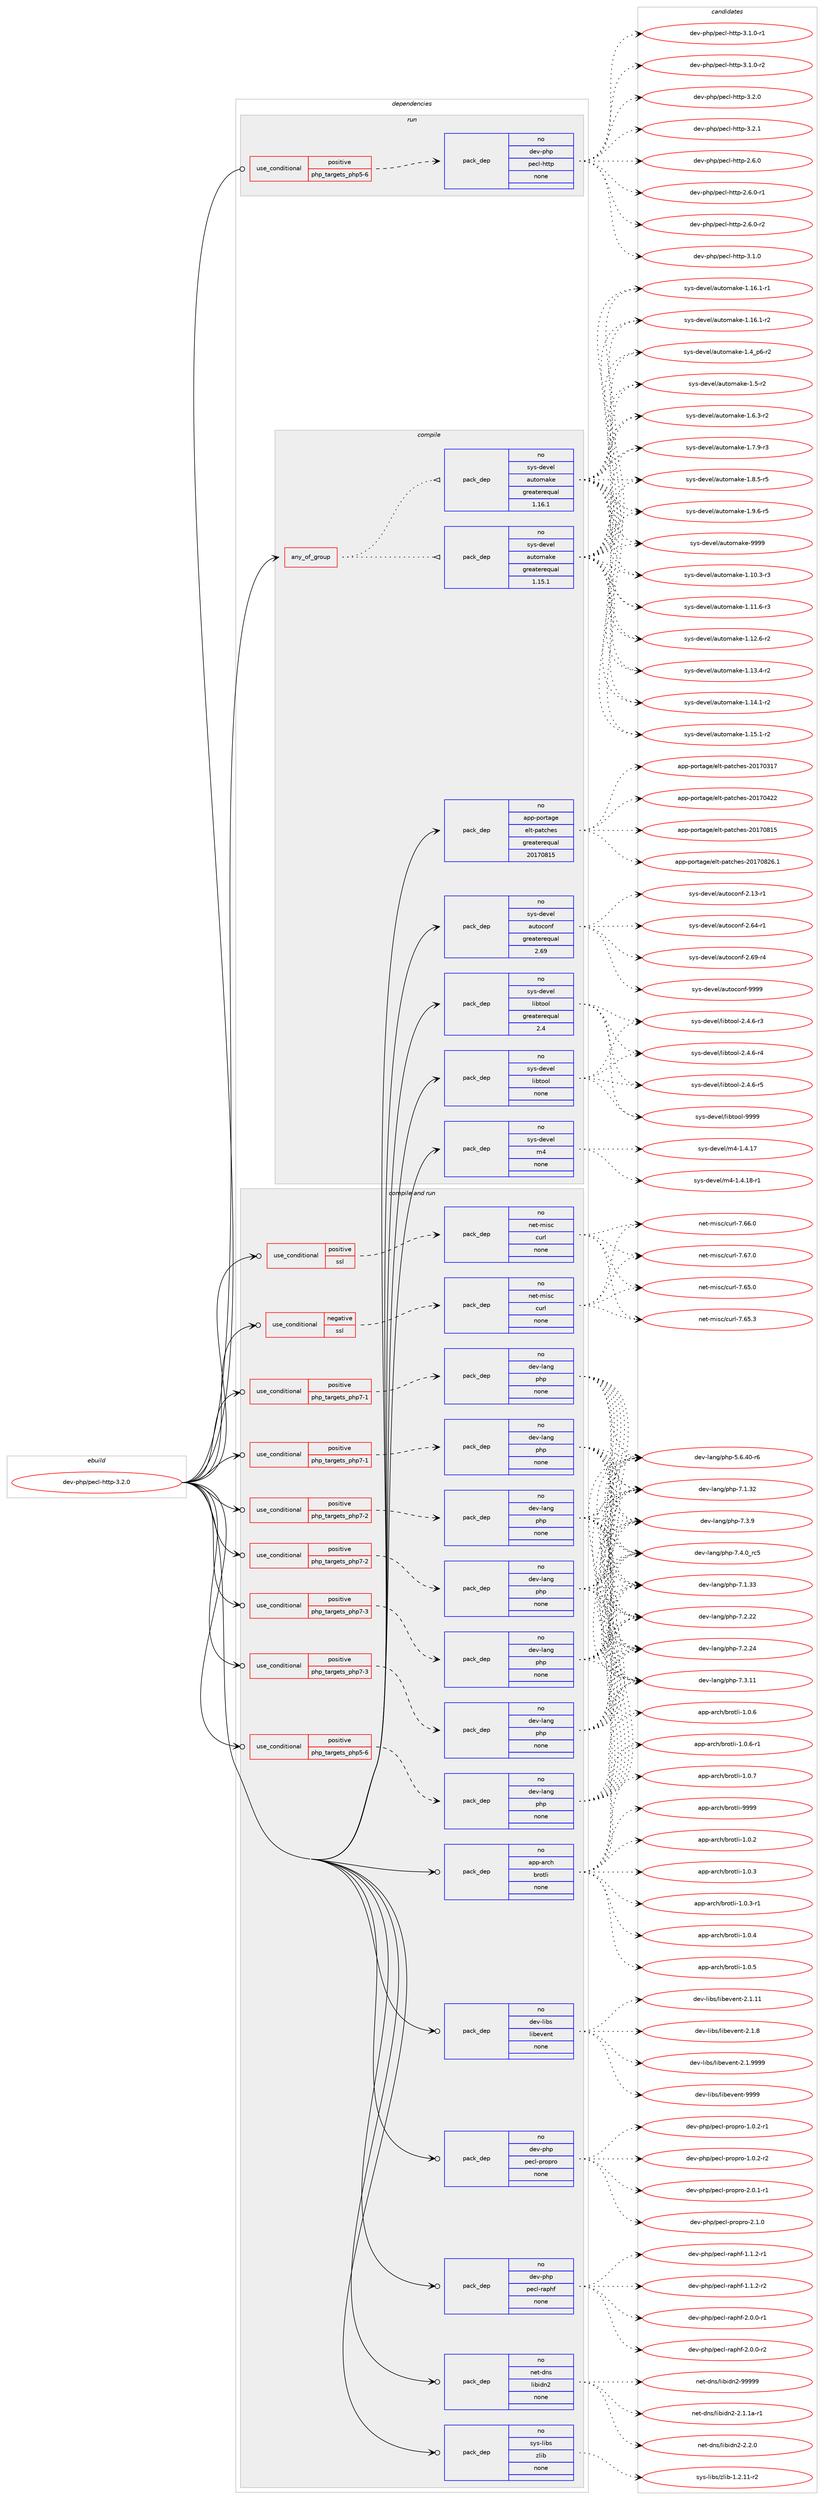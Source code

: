 digraph prolog {

# *************
# Graph options
# *************

newrank=true;
concentrate=true;
compound=true;
graph [rankdir=LR,fontname=Helvetica,fontsize=10,ranksep=1.5];#, ranksep=2.5, nodesep=0.2];
edge  [arrowhead=vee];
node  [fontname=Helvetica,fontsize=10];

# **********
# The ebuild
# **********

subgraph cluster_leftcol {
color=gray;
rank=same;
label=<<i>ebuild</i>>;
id [label="dev-php/pecl-http-3.2.0", color=red, width=4, href="../dev-php/pecl-http-3.2.0.svg"];
}

# ****************
# The dependencies
# ****************

subgraph cluster_midcol {
color=gray;
label=<<i>dependencies</i>>;
subgraph cluster_compile {
fillcolor="#eeeeee";
style=filled;
label=<<i>compile</i>>;
subgraph any11334 {
dependency590124 [label=<<TABLE BORDER="0" CELLBORDER="1" CELLSPACING="0" CELLPADDING="4"><TR><TD CELLPADDING="10">any_of_group</TD></TR></TABLE>>, shape=none, color=red];subgraph pack443506 {
dependency590125 [label=<<TABLE BORDER="0" CELLBORDER="1" CELLSPACING="0" CELLPADDING="4" WIDTH="220"><TR><TD ROWSPAN="6" CELLPADDING="30">pack_dep</TD></TR><TR><TD WIDTH="110">no</TD></TR><TR><TD>sys-devel</TD></TR><TR><TD>automake</TD></TR><TR><TD>greaterequal</TD></TR><TR><TD>1.16.1</TD></TR></TABLE>>, shape=none, color=blue];
}
dependency590124:e -> dependency590125:w [weight=20,style="dotted",arrowhead="oinv"];
subgraph pack443507 {
dependency590126 [label=<<TABLE BORDER="0" CELLBORDER="1" CELLSPACING="0" CELLPADDING="4" WIDTH="220"><TR><TD ROWSPAN="6" CELLPADDING="30">pack_dep</TD></TR><TR><TD WIDTH="110">no</TD></TR><TR><TD>sys-devel</TD></TR><TR><TD>automake</TD></TR><TR><TD>greaterequal</TD></TR><TR><TD>1.15.1</TD></TR></TABLE>>, shape=none, color=blue];
}
dependency590124:e -> dependency590126:w [weight=20,style="dotted",arrowhead="oinv"];
}
id:e -> dependency590124:w [weight=20,style="solid",arrowhead="vee"];
subgraph pack443508 {
dependency590127 [label=<<TABLE BORDER="0" CELLBORDER="1" CELLSPACING="0" CELLPADDING="4" WIDTH="220"><TR><TD ROWSPAN="6" CELLPADDING="30">pack_dep</TD></TR><TR><TD WIDTH="110">no</TD></TR><TR><TD>app-portage</TD></TR><TR><TD>elt-patches</TD></TR><TR><TD>greaterequal</TD></TR><TR><TD>20170815</TD></TR></TABLE>>, shape=none, color=blue];
}
id:e -> dependency590127:w [weight=20,style="solid",arrowhead="vee"];
subgraph pack443509 {
dependency590128 [label=<<TABLE BORDER="0" CELLBORDER="1" CELLSPACING="0" CELLPADDING="4" WIDTH="220"><TR><TD ROWSPAN="6" CELLPADDING="30">pack_dep</TD></TR><TR><TD WIDTH="110">no</TD></TR><TR><TD>sys-devel</TD></TR><TR><TD>autoconf</TD></TR><TR><TD>greaterequal</TD></TR><TR><TD>2.69</TD></TR></TABLE>>, shape=none, color=blue];
}
id:e -> dependency590128:w [weight=20,style="solid",arrowhead="vee"];
subgraph pack443510 {
dependency590129 [label=<<TABLE BORDER="0" CELLBORDER="1" CELLSPACING="0" CELLPADDING="4" WIDTH="220"><TR><TD ROWSPAN="6" CELLPADDING="30">pack_dep</TD></TR><TR><TD WIDTH="110">no</TD></TR><TR><TD>sys-devel</TD></TR><TR><TD>libtool</TD></TR><TR><TD>greaterequal</TD></TR><TR><TD>2.4</TD></TR></TABLE>>, shape=none, color=blue];
}
id:e -> dependency590129:w [weight=20,style="solid",arrowhead="vee"];
subgraph pack443511 {
dependency590130 [label=<<TABLE BORDER="0" CELLBORDER="1" CELLSPACING="0" CELLPADDING="4" WIDTH="220"><TR><TD ROWSPAN="6" CELLPADDING="30">pack_dep</TD></TR><TR><TD WIDTH="110">no</TD></TR><TR><TD>sys-devel</TD></TR><TR><TD>libtool</TD></TR><TR><TD>none</TD></TR><TR><TD></TD></TR></TABLE>>, shape=none, color=blue];
}
id:e -> dependency590130:w [weight=20,style="solid",arrowhead="vee"];
subgraph pack443512 {
dependency590131 [label=<<TABLE BORDER="0" CELLBORDER="1" CELLSPACING="0" CELLPADDING="4" WIDTH="220"><TR><TD ROWSPAN="6" CELLPADDING="30">pack_dep</TD></TR><TR><TD WIDTH="110">no</TD></TR><TR><TD>sys-devel</TD></TR><TR><TD>m4</TD></TR><TR><TD>none</TD></TR><TR><TD></TD></TR></TABLE>>, shape=none, color=blue];
}
id:e -> dependency590131:w [weight=20,style="solid",arrowhead="vee"];
}
subgraph cluster_compileandrun {
fillcolor="#eeeeee";
style=filled;
label=<<i>compile and run</i>>;
subgraph cond134919 {
dependency590132 [label=<<TABLE BORDER="0" CELLBORDER="1" CELLSPACING="0" CELLPADDING="4"><TR><TD ROWSPAN="3" CELLPADDING="10">use_conditional</TD></TR><TR><TD>negative</TD></TR><TR><TD>ssl</TD></TR></TABLE>>, shape=none, color=red];
subgraph pack443513 {
dependency590133 [label=<<TABLE BORDER="0" CELLBORDER="1" CELLSPACING="0" CELLPADDING="4" WIDTH="220"><TR><TD ROWSPAN="6" CELLPADDING="30">pack_dep</TD></TR><TR><TD WIDTH="110">no</TD></TR><TR><TD>net-misc</TD></TR><TR><TD>curl</TD></TR><TR><TD>none</TD></TR><TR><TD></TD></TR></TABLE>>, shape=none, color=blue];
}
dependency590132:e -> dependency590133:w [weight=20,style="dashed",arrowhead="vee"];
}
id:e -> dependency590132:w [weight=20,style="solid",arrowhead="odotvee"];
subgraph cond134920 {
dependency590134 [label=<<TABLE BORDER="0" CELLBORDER="1" CELLSPACING="0" CELLPADDING="4"><TR><TD ROWSPAN="3" CELLPADDING="10">use_conditional</TD></TR><TR><TD>positive</TD></TR><TR><TD>php_targets_php5-6</TD></TR></TABLE>>, shape=none, color=red];
subgraph pack443514 {
dependency590135 [label=<<TABLE BORDER="0" CELLBORDER="1" CELLSPACING="0" CELLPADDING="4" WIDTH="220"><TR><TD ROWSPAN="6" CELLPADDING="30">pack_dep</TD></TR><TR><TD WIDTH="110">no</TD></TR><TR><TD>dev-lang</TD></TR><TR><TD>php</TD></TR><TR><TD>none</TD></TR><TR><TD></TD></TR></TABLE>>, shape=none, color=blue];
}
dependency590134:e -> dependency590135:w [weight=20,style="dashed",arrowhead="vee"];
}
id:e -> dependency590134:w [weight=20,style="solid",arrowhead="odotvee"];
subgraph cond134921 {
dependency590136 [label=<<TABLE BORDER="0" CELLBORDER="1" CELLSPACING="0" CELLPADDING="4"><TR><TD ROWSPAN="3" CELLPADDING="10">use_conditional</TD></TR><TR><TD>positive</TD></TR><TR><TD>php_targets_php7-1</TD></TR></TABLE>>, shape=none, color=red];
subgraph pack443515 {
dependency590137 [label=<<TABLE BORDER="0" CELLBORDER="1" CELLSPACING="0" CELLPADDING="4" WIDTH="220"><TR><TD ROWSPAN="6" CELLPADDING="30">pack_dep</TD></TR><TR><TD WIDTH="110">no</TD></TR><TR><TD>dev-lang</TD></TR><TR><TD>php</TD></TR><TR><TD>none</TD></TR><TR><TD></TD></TR></TABLE>>, shape=none, color=blue];
}
dependency590136:e -> dependency590137:w [weight=20,style="dashed",arrowhead="vee"];
}
id:e -> dependency590136:w [weight=20,style="solid",arrowhead="odotvee"];
subgraph cond134922 {
dependency590138 [label=<<TABLE BORDER="0" CELLBORDER="1" CELLSPACING="0" CELLPADDING="4"><TR><TD ROWSPAN="3" CELLPADDING="10">use_conditional</TD></TR><TR><TD>positive</TD></TR><TR><TD>php_targets_php7-1</TD></TR></TABLE>>, shape=none, color=red];
subgraph pack443516 {
dependency590139 [label=<<TABLE BORDER="0" CELLBORDER="1" CELLSPACING="0" CELLPADDING="4" WIDTH="220"><TR><TD ROWSPAN="6" CELLPADDING="30">pack_dep</TD></TR><TR><TD WIDTH="110">no</TD></TR><TR><TD>dev-lang</TD></TR><TR><TD>php</TD></TR><TR><TD>none</TD></TR><TR><TD></TD></TR></TABLE>>, shape=none, color=blue];
}
dependency590138:e -> dependency590139:w [weight=20,style="dashed",arrowhead="vee"];
}
id:e -> dependency590138:w [weight=20,style="solid",arrowhead="odotvee"];
subgraph cond134923 {
dependency590140 [label=<<TABLE BORDER="0" CELLBORDER="1" CELLSPACING="0" CELLPADDING="4"><TR><TD ROWSPAN="3" CELLPADDING="10">use_conditional</TD></TR><TR><TD>positive</TD></TR><TR><TD>php_targets_php7-2</TD></TR></TABLE>>, shape=none, color=red];
subgraph pack443517 {
dependency590141 [label=<<TABLE BORDER="0" CELLBORDER="1" CELLSPACING="0" CELLPADDING="4" WIDTH="220"><TR><TD ROWSPAN="6" CELLPADDING="30">pack_dep</TD></TR><TR><TD WIDTH="110">no</TD></TR><TR><TD>dev-lang</TD></TR><TR><TD>php</TD></TR><TR><TD>none</TD></TR><TR><TD></TD></TR></TABLE>>, shape=none, color=blue];
}
dependency590140:e -> dependency590141:w [weight=20,style="dashed",arrowhead="vee"];
}
id:e -> dependency590140:w [weight=20,style="solid",arrowhead="odotvee"];
subgraph cond134924 {
dependency590142 [label=<<TABLE BORDER="0" CELLBORDER="1" CELLSPACING="0" CELLPADDING="4"><TR><TD ROWSPAN="3" CELLPADDING="10">use_conditional</TD></TR><TR><TD>positive</TD></TR><TR><TD>php_targets_php7-2</TD></TR></TABLE>>, shape=none, color=red];
subgraph pack443518 {
dependency590143 [label=<<TABLE BORDER="0" CELLBORDER="1" CELLSPACING="0" CELLPADDING="4" WIDTH="220"><TR><TD ROWSPAN="6" CELLPADDING="30">pack_dep</TD></TR><TR><TD WIDTH="110">no</TD></TR><TR><TD>dev-lang</TD></TR><TR><TD>php</TD></TR><TR><TD>none</TD></TR><TR><TD></TD></TR></TABLE>>, shape=none, color=blue];
}
dependency590142:e -> dependency590143:w [weight=20,style="dashed",arrowhead="vee"];
}
id:e -> dependency590142:w [weight=20,style="solid",arrowhead="odotvee"];
subgraph cond134925 {
dependency590144 [label=<<TABLE BORDER="0" CELLBORDER="1" CELLSPACING="0" CELLPADDING="4"><TR><TD ROWSPAN="3" CELLPADDING="10">use_conditional</TD></TR><TR><TD>positive</TD></TR><TR><TD>php_targets_php7-3</TD></TR></TABLE>>, shape=none, color=red];
subgraph pack443519 {
dependency590145 [label=<<TABLE BORDER="0" CELLBORDER="1" CELLSPACING="0" CELLPADDING="4" WIDTH="220"><TR><TD ROWSPAN="6" CELLPADDING="30">pack_dep</TD></TR><TR><TD WIDTH="110">no</TD></TR><TR><TD>dev-lang</TD></TR><TR><TD>php</TD></TR><TR><TD>none</TD></TR><TR><TD></TD></TR></TABLE>>, shape=none, color=blue];
}
dependency590144:e -> dependency590145:w [weight=20,style="dashed",arrowhead="vee"];
}
id:e -> dependency590144:w [weight=20,style="solid",arrowhead="odotvee"];
subgraph cond134926 {
dependency590146 [label=<<TABLE BORDER="0" CELLBORDER="1" CELLSPACING="0" CELLPADDING="4"><TR><TD ROWSPAN="3" CELLPADDING="10">use_conditional</TD></TR><TR><TD>positive</TD></TR><TR><TD>php_targets_php7-3</TD></TR></TABLE>>, shape=none, color=red];
subgraph pack443520 {
dependency590147 [label=<<TABLE BORDER="0" CELLBORDER="1" CELLSPACING="0" CELLPADDING="4" WIDTH="220"><TR><TD ROWSPAN="6" CELLPADDING="30">pack_dep</TD></TR><TR><TD WIDTH="110">no</TD></TR><TR><TD>dev-lang</TD></TR><TR><TD>php</TD></TR><TR><TD>none</TD></TR><TR><TD></TD></TR></TABLE>>, shape=none, color=blue];
}
dependency590146:e -> dependency590147:w [weight=20,style="dashed",arrowhead="vee"];
}
id:e -> dependency590146:w [weight=20,style="solid",arrowhead="odotvee"];
subgraph cond134927 {
dependency590148 [label=<<TABLE BORDER="0" CELLBORDER="1" CELLSPACING="0" CELLPADDING="4"><TR><TD ROWSPAN="3" CELLPADDING="10">use_conditional</TD></TR><TR><TD>positive</TD></TR><TR><TD>ssl</TD></TR></TABLE>>, shape=none, color=red];
subgraph pack443521 {
dependency590149 [label=<<TABLE BORDER="0" CELLBORDER="1" CELLSPACING="0" CELLPADDING="4" WIDTH="220"><TR><TD ROWSPAN="6" CELLPADDING="30">pack_dep</TD></TR><TR><TD WIDTH="110">no</TD></TR><TR><TD>net-misc</TD></TR><TR><TD>curl</TD></TR><TR><TD>none</TD></TR><TR><TD></TD></TR></TABLE>>, shape=none, color=blue];
}
dependency590148:e -> dependency590149:w [weight=20,style="dashed",arrowhead="vee"];
}
id:e -> dependency590148:w [weight=20,style="solid",arrowhead="odotvee"];
subgraph pack443522 {
dependency590150 [label=<<TABLE BORDER="0" CELLBORDER="1" CELLSPACING="0" CELLPADDING="4" WIDTH="220"><TR><TD ROWSPAN="6" CELLPADDING="30">pack_dep</TD></TR><TR><TD WIDTH="110">no</TD></TR><TR><TD>app-arch</TD></TR><TR><TD>brotli</TD></TR><TR><TD>none</TD></TR><TR><TD></TD></TR></TABLE>>, shape=none, color=blue];
}
id:e -> dependency590150:w [weight=20,style="solid",arrowhead="odotvee"];
subgraph pack443523 {
dependency590151 [label=<<TABLE BORDER="0" CELLBORDER="1" CELLSPACING="0" CELLPADDING="4" WIDTH="220"><TR><TD ROWSPAN="6" CELLPADDING="30">pack_dep</TD></TR><TR><TD WIDTH="110">no</TD></TR><TR><TD>dev-libs</TD></TR><TR><TD>libevent</TD></TR><TR><TD>none</TD></TR><TR><TD></TD></TR></TABLE>>, shape=none, color=blue];
}
id:e -> dependency590151:w [weight=20,style="solid",arrowhead="odotvee"];
subgraph pack443524 {
dependency590152 [label=<<TABLE BORDER="0" CELLBORDER="1" CELLSPACING="0" CELLPADDING="4" WIDTH="220"><TR><TD ROWSPAN="6" CELLPADDING="30">pack_dep</TD></TR><TR><TD WIDTH="110">no</TD></TR><TR><TD>dev-php</TD></TR><TR><TD>pecl-propro</TD></TR><TR><TD>none</TD></TR><TR><TD></TD></TR></TABLE>>, shape=none, color=blue];
}
id:e -> dependency590152:w [weight=20,style="solid",arrowhead="odotvee"];
subgraph pack443525 {
dependency590153 [label=<<TABLE BORDER="0" CELLBORDER="1" CELLSPACING="0" CELLPADDING="4" WIDTH="220"><TR><TD ROWSPAN="6" CELLPADDING="30">pack_dep</TD></TR><TR><TD WIDTH="110">no</TD></TR><TR><TD>dev-php</TD></TR><TR><TD>pecl-raphf</TD></TR><TR><TD>none</TD></TR><TR><TD></TD></TR></TABLE>>, shape=none, color=blue];
}
id:e -> dependency590153:w [weight=20,style="solid",arrowhead="odotvee"];
subgraph pack443526 {
dependency590154 [label=<<TABLE BORDER="0" CELLBORDER="1" CELLSPACING="0" CELLPADDING="4" WIDTH="220"><TR><TD ROWSPAN="6" CELLPADDING="30">pack_dep</TD></TR><TR><TD WIDTH="110">no</TD></TR><TR><TD>net-dns</TD></TR><TR><TD>libidn2</TD></TR><TR><TD>none</TD></TR><TR><TD></TD></TR></TABLE>>, shape=none, color=blue];
}
id:e -> dependency590154:w [weight=20,style="solid",arrowhead="odotvee"];
subgraph pack443527 {
dependency590155 [label=<<TABLE BORDER="0" CELLBORDER="1" CELLSPACING="0" CELLPADDING="4" WIDTH="220"><TR><TD ROWSPAN="6" CELLPADDING="30">pack_dep</TD></TR><TR><TD WIDTH="110">no</TD></TR><TR><TD>sys-libs</TD></TR><TR><TD>zlib</TD></TR><TR><TD>none</TD></TR><TR><TD></TD></TR></TABLE>>, shape=none, color=blue];
}
id:e -> dependency590155:w [weight=20,style="solid",arrowhead="odotvee"];
}
subgraph cluster_run {
fillcolor="#eeeeee";
style=filled;
label=<<i>run</i>>;
subgraph cond134928 {
dependency590156 [label=<<TABLE BORDER="0" CELLBORDER="1" CELLSPACING="0" CELLPADDING="4"><TR><TD ROWSPAN="3" CELLPADDING="10">use_conditional</TD></TR><TR><TD>positive</TD></TR><TR><TD>php_targets_php5-6</TD></TR></TABLE>>, shape=none, color=red];
subgraph pack443528 {
dependency590157 [label=<<TABLE BORDER="0" CELLBORDER="1" CELLSPACING="0" CELLPADDING="4" WIDTH="220"><TR><TD ROWSPAN="6" CELLPADDING="30">pack_dep</TD></TR><TR><TD WIDTH="110">no</TD></TR><TR><TD>dev-php</TD></TR><TR><TD>pecl-http</TD></TR><TR><TD>none</TD></TR><TR><TD></TD></TR></TABLE>>, shape=none, color=blue];
}
dependency590156:e -> dependency590157:w [weight=20,style="dashed",arrowhead="vee"];
}
id:e -> dependency590156:w [weight=20,style="solid",arrowhead="odot"];
}
}

# **************
# The candidates
# **************

subgraph cluster_choices {
rank=same;
color=gray;
label=<<i>candidates</i>>;

subgraph choice443506 {
color=black;
nodesep=1;
choice11512111545100101118101108479711711611110997107101454946494846514511451 [label="sys-devel/automake-1.10.3-r3", color=red, width=4,href="../sys-devel/automake-1.10.3-r3.svg"];
choice11512111545100101118101108479711711611110997107101454946494946544511451 [label="sys-devel/automake-1.11.6-r3", color=red, width=4,href="../sys-devel/automake-1.11.6-r3.svg"];
choice11512111545100101118101108479711711611110997107101454946495046544511450 [label="sys-devel/automake-1.12.6-r2", color=red, width=4,href="../sys-devel/automake-1.12.6-r2.svg"];
choice11512111545100101118101108479711711611110997107101454946495146524511450 [label="sys-devel/automake-1.13.4-r2", color=red, width=4,href="../sys-devel/automake-1.13.4-r2.svg"];
choice11512111545100101118101108479711711611110997107101454946495246494511450 [label="sys-devel/automake-1.14.1-r2", color=red, width=4,href="../sys-devel/automake-1.14.1-r2.svg"];
choice11512111545100101118101108479711711611110997107101454946495346494511450 [label="sys-devel/automake-1.15.1-r2", color=red, width=4,href="../sys-devel/automake-1.15.1-r2.svg"];
choice11512111545100101118101108479711711611110997107101454946495446494511449 [label="sys-devel/automake-1.16.1-r1", color=red, width=4,href="../sys-devel/automake-1.16.1-r1.svg"];
choice11512111545100101118101108479711711611110997107101454946495446494511450 [label="sys-devel/automake-1.16.1-r2", color=red, width=4,href="../sys-devel/automake-1.16.1-r2.svg"];
choice115121115451001011181011084797117116111109971071014549465295112544511450 [label="sys-devel/automake-1.4_p6-r2", color=red, width=4,href="../sys-devel/automake-1.4_p6-r2.svg"];
choice11512111545100101118101108479711711611110997107101454946534511450 [label="sys-devel/automake-1.5-r2", color=red, width=4,href="../sys-devel/automake-1.5-r2.svg"];
choice115121115451001011181011084797117116111109971071014549465446514511450 [label="sys-devel/automake-1.6.3-r2", color=red, width=4,href="../sys-devel/automake-1.6.3-r2.svg"];
choice115121115451001011181011084797117116111109971071014549465546574511451 [label="sys-devel/automake-1.7.9-r3", color=red, width=4,href="../sys-devel/automake-1.7.9-r3.svg"];
choice115121115451001011181011084797117116111109971071014549465646534511453 [label="sys-devel/automake-1.8.5-r5", color=red, width=4,href="../sys-devel/automake-1.8.5-r5.svg"];
choice115121115451001011181011084797117116111109971071014549465746544511453 [label="sys-devel/automake-1.9.6-r5", color=red, width=4,href="../sys-devel/automake-1.9.6-r5.svg"];
choice115121115451001011181011084797117116111109971071014557575757 [label="sys-devel/automake-9999", color=red, width=4,href="../sys-devel/automake-9999.svg"];
dependency590125:e -> choice11512111545100101118101108479711711611110997107101454946494846514511451:w [style=dotted,weight="100"];
dependency590125:e -> choice11512111545100101118101108479711711611110997107101454946494946544511451:w [style=dotted,weight="100"];
dependency590125:e -> choice11512111545100101118101108479711711611110997107101454946495046544511450:w [style=dotted,weight="100"];
dependency590125:e -> choice11512111545100101118101108479711711611110997107101454946495146524511450:w [style=dotted,weight="100"];
dependency590125:e -> choice11512111545100101118101108479711711611110997107101454946495246494511450:w [style=dotted,weight="100"];
dependency590125:e -> choice11512111545100101118101108479711711611110997107101454946495346494511450:w [style=dotted,weight="100"];
dependency590125:e -> choice11512111545100101118101108479711711611110997107101454946495446494511449:w [style=dotted,weight="100"];
dependency590125:e -> choice11512111545100101118101108479711711611110997107101454946495446494511450:w [style=dotted,weight="100"];
dependency590125:e -> choice115121115451001011181011084797117116111109971071014549465295112544511450:w [style=dotted,weight="100"];
dependency590125:e -> choice11512111545100101118101108479711711611110997107101454946534511450:w [style=dotted,weight="100"];
dependency590125:e -> choice115121115451001011181011084797117116111109971071014549465446514511450:w [style=dotted,weight="100"];
dependency590125:e -> choice115121115451001011181011084797117116111109971071014549465546574511451:w [style=dotted,weight="100"];
dependency590125:e -> choice115121115451001011181011084797117116111109971071014549465646534511453:w [style=dotted,weight="100"];
dependency590125:e -> choice115121115451001011181011084797117116111109971071014549465746544511453:w [style=dotted,weight="100"];
dependency590125:e -> choice115121115451001011181011084797117116111109971071014557575757:w [style=dotted,weight="100"];
}
subgraph choice443507 {
color=black;
nodesep=1;
choice11512111545100101118101108479711711611110997107101454946494846514511451 [label="sys-devel/automake-1.10.3-r3", color=red, width=4,href="../sys-devel/automake-1.10.3-r3.svg"];
choice11512111545100101118101108479711711611110997107101454946494946544511451 [label="sys-devel/automake-1.11.6-r3", color=red, width=4,href="../sys-devel/automake-1.11.6-r3.svg"];
choice11512111545100101118101108479711711611110997107101454946495046544511450 [label="sys-devel/automake-1.12.6-r2", color=red, width=4,href="../sys-devel/automake-1.12.6-r2.svg"];
choice11512111545100101118101108479711711611110997107101454946495146524511450 [label="sys-devel/automake-1.13.4-r2", color=red, width=4,href="../sys-devel/automake-1.13.4-r2.svg"];
choice11512111545100101118101108479711711611110997107101454946495246494511450 [label="sys-devel/automake-1.14.1-r2", color=red, width=4,href="../sys-devel/automake-1.14.1-r2.svg"];
choice11512111545100101118101108479711711611110997107101454946495346494511450 [label="sys-devel/automake-1.15.1-r2", color=red, width=4,href="../sys-devel/automake-1.15.1-r2.svg"];
choice11512111545100101118101108479711711611110997107101454946495446494511449 [label="sys-devel/automake-1.16.1-r1", color=red, width=4,href="../sys-devel/automake-1.16.1-r1.svg"];
choice11512111545100101118101108479711711611110997107101454946495446494511450 [label="sys-devel/automake-1.16.1-r2", color=red, width=4,href="../sys-devel/automake-1.16.1-r2.svg"];
choice115121115451001011181011084797117116111109971071014549465295112544511450 [label="sys-devel/automake-1.4_p6-r2", color=red, width=4,href="../sys-devel/automake-1.4_p6-r2.svg"];
choice11512111545100101118101108479711711611110997107101454946534511450 [label="sys-devel/automake-1.5-r2", color=red, width=4,href="../sys-devel/automake-1.5-r2.svg"];
choice115121115451001011181011084797117116111109971071014549465446514511450 [label="sys-devel/automake-1.6.3-r2", color=red, width=4,href="../sys-devel/automake-1.6.3-r2.svg"];
choice115121115451001011181011084797117116111109971071014549465546574511451 [label="sys-devel/automake-1.7.9-r3", color=red, width=4,href="../sys-devel/automake-1.7.9-r3.svg"];
choice115121115451001011181011084797117116111109971071014549465646534511453 [label="sys-devel/automake-1.8.5-r5", color=red, width=4,href="../sys-devel/automake-1.8.5-r5.svg"];
choice115121115451001011181011084797117116111109971071014549465746544511453 [label="sys-devel/automake-1.9.6-r5", color=red, width=4,href="../sys-devel/automake-1.9.6-r5.svg"];
choice115121115451001011181011084797117116111109971071014557575757 [label="sys-devel/automake-9999", color=red, width=4,href="../sys-devel/automake-9999.svg"];
dependency590126:e -> choice11512111545100101118101108479711711611110997107101454946494846514511451:w [style=dotted,weight="100"];
dependency590126:e -> choice11512111545100101118101108479711711611110997107101454946494946544511451:w [style=dotted,weight="100"];
dependency590126:e -> choice11512111545100101118101108479711711611110997107101454946495046544511450:w [style=dotted,weight="100"];
dependency590126:e -> choice11512111545100101118101108479711711611110997107101454946495146524511450:w [style=dotted,weight="100"];
dependency590126:e -> choice11512111545100101118101108479711711611110997107101454946495246494511450:w [style=dotted,weight="100"];
dependency590126:e -> choice11512111545100101118101108479711711611110997107101454946495346494511450:w [style=dotted,weight="100"];
dependency590126:e -> choice11512111545100101118101108479711711611110997107101454946495446494511449:w [style=dotted,weight="100"];
dependency590126:e -> choice11512111545100101118101108479711711611110997107101454946495446494511450:w [style=dotted,weight="100"];
dependency590126:e -> choice115121115451001011181011084797117116111109971071014549465295112544511450:w [style=dotted,weight="100"];
dependency590126:e -> choice11512111545100101118101108479711711611110997107101454946534511450:w [style=dotted,weight="100"];
dependency590126:e -> choice115121115451001011181011084797117116111109971071014549465446514511450:w [style=dotted,weight="100"];
dependency590126:e -> choice115121115451001011181011084797117116111109971071014549465546574511451:w [style=dotted,weight="100"];
dependency590126:e -> choice115121115451001011181011084797117116111109971071014549465646534511453:w [style=dotted,weight="100"];
dependency590126:e -> choice115121115451001011181011084797117116111109971071014549465746544511453:w [style=dotted,weight="100"];
dependency590126:e -> choice115121115451001011181011084797117116111109971071014557575757:w [style=dotted,weight="100"];
}
subgraph choice443508 {
color=black;
nodesep=1;
choice97112112451121111141169710310147101108116451129711699104101115455048495548514955 [label="app-portage/elt-patches-20170317", color=red, width=4,href="../app-portage/elt-patches-20170317.svg"];
choice97112112451121111141169710310147101108116451129711699104101115455048495548525050 [label="app-portage/elt-patches-20170422", color=red, width=4,href="../app-portage/elt-patches-20170422.svg"];
choice97112112451121111141169710310147101108116451129711699104101115455048495548564953 [label="app-portage/elt-patches-20170815", color=red, width=4,href="../app-portage/elt-patches-20170815.svg"];
choice971121124511211111411697103101471011081164511297116991041011154550484955485650544649 [label="app-portage/elt-patches-20170826.1", color=red, width=4,href="../app-portage/elt-patches-20170826.1.svg"];
dependency590127:e -> choice97112112451121111141169710310147101108116451129711699104101115455048495548514955:w [style=dotted,weight="100"];
dependency590127:e -> choice97112112451121111141169710310147101108116451129711699104101115455048495548525050:w [style=dotted,weight="100"];
dependency590127:e -> choice97112112451121111141169710310147101108116451129711699104101115455048495548564953:w [style=dotted,weight="100"];
dependency590127:e -> choice971121124511211111411697103101471011081164511297116991041011154550484955485650544649:w [style=dotted,weight="100"];
}
subgraph choice443509 {
color=black;
nodesep=1;
choice1151211154510010111810110847971171161119911111010245504649514511449 [label="sys-devel/autoconf-2.13-r1", color=red, width=4,href="../sys-devel/autoconf-2.13-r1.svg"];
choice1151211154510010111810110847971171161119911111010245504654524511449 [label="sys-devel/autoconf-2.64-r1", color=red, width=4,href="../sys-devel/autoconf-2.64-r1.svg"];
choice1151211154510010111810110847971171161119911111010245504654574511452 [label="sys-devel/autoconf-2.69-r4", color=red, width=4,href="../sys-devel/autoconf-2.69-r4.svg"];
choice115121115451001011181011084797117116111991111101024557575757 [label="sys-devel/autoconf-9999", color=red, width=4,href="../sys-devel/autoconf-9999.svg"];
dependency590128:e -> choice1151211154510010111810110847971171161119911111010245504649514511449:w [style=dotted,weight="100"];
dependency590128:e -> choice1151211154510010111810110847971171161119911111010245504654524511449:w [style=dotted,weight="100"];
dependency590128:e -> choice1151211154510010111810110847971171161119911111010245504654574511452:w [style=dotted,weight="100"];
dependency590128:e -> choice115121115451001011181011084797117116111991111101024557575757:w [style=dotted,weight="100"];
}
subgraph choice443510 {
color=black;
nodesep=1;
choice1151211154510010111810110847108105981161111111084550465246544511451 [label="sys-devel/libtool-2.4.6-r3", color=red, width=4,href="../sys-devel/libtool-2.4.6-r3.svg"];
choice1151211154510010111810110847108105981161111111084550465246544511452 [label="sys-devel/libtool-2.4.6-r4", color=red, width=4,href="../sys-devel/libtool-2.4.6-r4.svg"];
choice1151211154510010111810110847108105981161111111084550465246544511453 [label="sys-devel/libtool-2.4.6-r5", color=red, width=4,href="../sys-devel/libtool-2.4.6-r5.svg"];
choice1151211154510010111810110847108105981161111111084557575757 [label="sys-devel/libtool-9999", color=red, width=4,href="../sys-devel/libtool-9999.svg"];
dependency590129:e -> choice1151211154510010111810110847108105981161111111084550465246544511451:w [style=dotted,weight="100"];
dependency590129:e -> choice1151211154510010111810110847108105981161111111084550465246544511452:w [style=dotted,weight="100"];
dependency590129:e -> choice1151211154510010111810110847108105981161111111084550465246544511453:w [style=dotted,weight="100"];
dependency590129:e -> choice1151211154510010111810110847108105981161111111084557575757:w [style=dotted,weight="100"];
}
subgraph choice443511 {
color=black;
nodesep=1;
choice1151211154510010111810110847108105981161111111084550465246544511451 [label="sys-devel/libtool-2.4.6-r3", color=red, width=4,href="../sys-devel/libtool-2.4.6-r3.svg"];
choice1151211154510010111810110847108105981161111111084550465246544511452 [label="sys-devel/libtool-2.4.6-r4", color=red, width=4,href="../sys-devel/libtool-2.4.6-r4.svg"];
choice1151211154510010111810110847108105981161111111084550465246544511453 [label="sys-devel/libtool-2.4.6-r5", color=red, width=4,href="../sys-devel/libtool-2.4.6-r5.svg"];
choice1151211154510010111810110847108105981161111111084557575757 [label="sys-devel/libtool-9999", color=red, width=4,href="../sys-devel/libtool-9999.svg"];
dependency590130:e -> choice1151211154510010111810110847108105981161111111084550465246544511451:w [style=dotted,weight="100"];
dependency590130:e -> choice1151211154510010111810110847108105981161111111084550465246544511452:w [style=dotted,weight="100"];
dependency590130:e -> choice1151211154510010111810110847108105981161111111084550465246544511453:w [style=dotted,weight="100"];
dependency590130:e -> choice1151211154510010111810110847108105981161111111084557575757:w [style=dotted,weight="100"];
}
subgraph choice443512 {
color=black;
nodesep=1;
choice11512111545100101118101108471095245494652464955 [label="sys-devel/m4-1.4.17", color=red, width=4,href="../sys-devel/m4-1.4.17.svg"];
choice115121115451001011181011084710952454946524649564511449 [label="sys-devel/m4-1.4.18-r1", color=red, width=4,href="../sys-devel/m4-1.4.18-r1.svg"];
dependency590131:e -> choice11512111545100101118101108471095245494652464955:w [style=dotted,weight="100"];
dependency590131:e -> choice115121115451001011181011084710952454946524649564511449:w [style=dotted,weight="100"];
}
subgraph choice443513 {
color=black;
nodesep=1;
choice1101011164510910511599479911711410845554654534648 [label="net-misc/curl-7.65.0", color=red, width=4,href="../net-misc/curl-7.65.0.svg"];
choice1101011164510910511599479911711410845554654534651 [label="net-misc/curl-7.65.3", color=red, width=4,href="../net-misc/curl-7.65.3.svg"];
choice1101011164510910511599479911711410845554654544648 [label="net-misc/curl-7.66.0", color=red, width=4,href="../net-misc/curl-7.66.0.svg"];
choice1101011164510910511599479911711410845554654554648 [label="net-misc/curl-7.67.0", color=red, width=4,href="../net-misc/curl-7.67.0.svg"];
dependency590133:e -> choice1101011164510910511599479911711410845554654534648:w [style=dotted,weight="100"];
dependency590133:e -> choice1101011164510910511599479911711410845554654534651:w [style=dotted,weight="100"];
dependency590133:e -> choice1101011164510910511599479911711410845554654544648:w [style=dotted,weight="100"];
dependency590133:e -> choice1101011164510910511599479911711410845554654554648:w [style=dotted,weight="100"];
}
subgraph choice443514 {
color=black;
nodesep=1;
choice100101118451089711010347112104112455346544652484511454 [label="dev-lang/php-5.6.40-r6", color=red, width=4,href="../dev-lang/php-5.6.40-r6.svg"];
choice10010111845108971101034711210411245554649465150 [label="dev-lang/php-7.1.32", color=red, width=4,href="../dev-lang/php-7.1.32.svg"];
choice10010111845108971101034711210411245554649465151 [label="dev-lang/php-7.1.33", color=red, width=4,href="../dev-lang/php-7.1.33.svg"];
choice10010111845108971101034711210411245554650465050 [label="dev-lang/php-7.2.22", color=red, width=4,href="../dev-lang/php-7.2.22.svg"];
choice10010111845108971101034711210411245554650465052 [label="dev-lang/php-7.2.24", color=red, width=4,href="../dev-lang/php-7.2.24.svg"];
choice10010111845108971101034711210411245554651464949 [label="dev-lang/php-7.3.11", color=red, width=4,href="../dev-lang/php-7.3.11.svg"];
choice100101118451089711010347112104112455546514657 [label="dev-lang/php-7.3.9", color=red, width=4,href="../dev-lang/php-7.3.9.svg"];
choice100101118451089711010347112104112455546524648951149953 [label="dev-lang/php-7.4.0_rc5", color=red, width=4,href="../dev-lang/php-7.4.0_rc5.svg"];
dependency590135:e -> choice100101118451089711010347112104112455346544652484511454:w [style=dotted,weight="100"];
dependency590135:e -> choice10010111845108971101034711210411245554649465150:w [style=dotted,weight="100"];
dependency590135:e -> choice10010111845108971101034711210411245554649465151:w [style=dotted,weight="100"];
dependency590135:e -> choice10010111845108971101034711210411245554650465050:w [style=dotted,weight="100"];
dependency590135:e -> choice10010111845108971101034711210411245554650465052:w [style=dotted,weight="100"];
dependency590135:e -> choice10010111845108971101034711210411245554651464949:w [style=dotted,weight="100"];
dependency590135:e -> choice100101118451089711010347112104112455546514657:w [style=dotted,weight="100"];
dependency590135:e -> choice100101118451089711010347112104112455546524648951149953:w [style=dotted,weight="100"];
}
subgraph choice443515 {
color=black;
nodesep=1;
choice100101118451089711010347112104112455346544652484511454 [label="dev-lang/php-5.6.40-r6", color=red, width=4,href="../dev-lang/php-5.6.40-r6.svg"];
choice10010111845108971101034711210411245554649465150 [label="dev-lang/php-7.1.32", color=red, width=4,href="../dev-lang/php-7.1.32.svg"];
choice10010111845108971101034711210411245554649465151 [label="dev-lang/php-7.1.33", color=red, width=4,href="../dev-lang/php-7.1.33.svg"];
choice10010111845108971101034711210411245554650465050 [label="dev-lang/php-7.2.22", color=red, width=4,href="../dev-lang/php-7.2.22.svg"];
choice10010111845108971101034711210411245554650465052 [label="dev-lang/php-7.2.24", color=red, width=4,href="../dev-lang/php-7.2.24.svg"];
choice10010111845108971101034711210411245554651464949 [label="dev-lang/php-7.3.11", color=red, width=4,href="../dev-lang/php-7.3.11.svg"];
choice100101118451089711010347112104112455546514657 [label="dev-lang/php-7.3.9", color=red, width=4,href="../dev-lang/php-7.3.9.svg"];
choice100101118451089711010347112104112455546524648951149953 [label="dev-lang/php-7.4.0_rc5", color=red, width=4,href="../dev-lang/php-7.4.0_rc5.svg"];
dependency590137:e -> choice100101118451089711010347112104112455346544652484511454:w [style=dotted,weight="100"];
dependency590137:e -> choice10010111845108971101034711210411245554649465150:w [style=dotted,weight="100"];
dependency590137:e -> choice10010111845108971101034711210411245554649465151:w [style=dotted,weight="100"];
dependency590137:e -> choice10010111845108971101034711210411245554650465050:w [style=dotted,weight="100"];
dependency590137:e -> choice10010111845108971101034711210411245554650465052:w [style=dotted,weight="100"];
dependency590137:e -> choice10010111845108971101034711210411245554651464949:w [style=dotted,weight="100"];
dependency590137:e -> choice100101118451089711010347112104112455546514657:w [style=dotted,weight="100"];
dependency590137:e -> choice100101118451089711010347112104112455546524648951149953:w [style=dotted,weight="100"];
}
subgraph choice443516 {
color=black;
nodesep=1;
choice100101118451089711010347112104112455346544652484511454 [label="dev-lang/php-5.6.40-r6", color=red, width=4,href="../dev-lang/php-5.6.40-r6.svg"];
choice10010111845108971101034711210411245554649465150 [label="dev-lang/php-7.1.32", color=red, width=4,href="../dev-lang/php-7.1.32.svg"];
choice10010111845108971101034711210411245554649465151 [label="dev-lang/php-7.1.33", color=red, width=4,href="../dev-lang/php-7.1.33.svg"];
choice10010111845108971101034711210411245554650465050 [label="dev-lang/php-7.2.22", color=red, width=4,href="../dev-lang/php-7.2.22.svg"];
choice10010111845108971101034711210411245554650465052 [label="dev-lang/php-7.2.24", color=red, width=4,href="../dev-lang/php-7.2.24.svg"];
choice10010111845108971101034711210411245554651464949 [label="dev-lang/php-7.3.11", color=red, width=4,href="../dev-lang/php-7.3.11.svg"];
choice100101118451089711010347112104112455546514657 [label="dev-lang/php-7.3.9", color=red, width=4,href="../dev-lang/php-7.3.9.svg"];
choice100101118451089711010347112104112455546524648951149953 [label="dev-lang/php-7.4.0_rc5", color=red, width=4,href="../dev-lang/php-7.4.0_rc5.svg"];
dependency590139:e -> choice100101118451089711010347112104112455346544652484511454:w [style=dotted,weight="100"];
dependency590139:e -> choice10010111845108971101034711210411245554649465150:w [style=dotted,weight="100"];
dependency590139:e -> choice10010111845108971101034711210411245554649465151:w [style=dotted,weight="100"];
dependency590139:e -> choice10010111845108971101034711210411245554650465050:w [style=dotted,weight="100"];
dependency590139:e -> choice10010111845108971101034711210411245554650465052:w [style=dotted,weight="100"];
dependency590139:e -> choice10010111845108971101034711210411245554651464949:w [style=dotted,weight="100"];
dependency590139:e -> choice100101118451089711010347112104112455546514657:w [style=dotted,weight="100"];
dependency590139:e -> choice100101118451089711010347112104112455546524648951149953:w [style=dotted,weight="100"];
}
subgraph choice443517 {
color=black;
nodesep=1;
choice100101118451089711010347112104112455346544652484511454 [label="dev-lang/php-5.6.40-r6", color=red, width=4,href="../dev-lang/php-5.6.40-r6.svg"];
choice10010111845108971101034711210411245554649465150 [label="dev-lang/php-7.1.32", color=red, width=4,href="../dev-lang/php-7.1.32.svg"];
choice10010111845108971101034711210411245554649465151 [label="dev-lang/php-7.1.33", color=red, width=4,href="../dev-lang/php-7.1.33.svg"];
choice10010111845108971101034711210411245554650465050 [label="dev-lang/php-7.2.22", color=red, width=4,href="../dev-lang/php-7.2.22.svg"];
choice10010111845108971101034711210411245554650465052 [label="dev-lang/php-7.2.24", color=red, width=4,href="../dev-lang/php-7.2.24.svg"];
choice10010111845108971101034711210411245554651464949 [label="dev-lang/php-7.3.11", color=red, width=4,href="../dev-lang/php-7.3.11.svg"];
choice100101118451089711010347112104112455546514657 [label="dev-lang/php-7.3.9", color=red, width=4,href="../dev-lang/php-7.3.9.svg"];
choice100101118451089711010347112104112455546524648951149953 [label="dev-lang/php-7.4.0_rc5", color=red, width=4,href="../dev-lang/php-7.4.0_rc5.svg"];
dependency590141:e -> choice100101118451089711010347112104112455346544652484511454:w [style=dotted,weight="100"];
dependency590141:e -> choice10010111845108971101034711210411245554649465150:w [style=dotted,weight="100"];
dependency590141:e -> choice10010111845108971101034711210411245554649465151:w [style=dotted,weight="100"];
dependency590141:e -> choice10010111845108971101034711210411245554650465050:w [style=dotted,weight="100"];
dependency590141:e -> choice10010111845108971101034711210411245554650465052:w [style=dotted,weight="100"];
dependency590141:e -> choice10010111845108971101034711210411245554651464949:w [style=dotted,weight="100"];
dependency590141:e -> choice100101118451089711010347112104112455546514657:w [style=dotted,weight="100"];
dependency590141:e -> choice100101118451089711010347112104112455546524648951149953:w [style=dotted,weight="100"];
}
subgraph choice443518 {
color=black;
nodesep=1;
choice100101118451089711010347112104112455346544652484511454 [label="dev-lang/php-5.6.40-r6", color=red, width=4,href="../dev-lang/php-5.6.40-r6.svg"];
choice10010111845108971101034711210411245554649465150 [label="dev-lang/php-7.1.32", color=red, width=4,href="../dev-lang/php-7.1.32.svg"];
choice10010111845108971101034711210411245554649465151 [label="dev-lang/php-7.1.33", color=red, width=4,href="../dev-lang/php-7.1.33.svg"];
choice10010111845108971101034711210411245554650465050 [label="dev-lang/php-7.2.22", color=red, width=4,href="../dev-lang/php-7.2.22.svg"];
choice10010111845108971101034711210411245554650465052 [label="dev-lang/php-7.2.24", color=red, width=4,href="../dev-lang/php-7.2.24.svg"];
choice10010111845108971101034711210411245554651464949 [label="dev-lang/php-7.3.11", color=red, width=4,href="../dev-lang/php-7.3.11.svg"];
choice100101118451089711010347112104112455546514657 [label="dev-lang/php-7.3.9", color=red, width=4,href="../dev-lang/php-7.3.9.svg"];
choice100101118451089711010347112104112455546524648951149953 [label="dev-lang/php-7.4.0_rc5", color=red, width=4,href="../dev-lang/php-7.4.0_rc5.svg"];
dependency590143:e -> choice100101118451089711010347112104112455346544652484511454:w [style=dotted,weight="100"];
dependency590143:e -> choice10010111845108971101034711210411245554649465150:w [style=dotted,weight="100"];
dependency590143:e -> choice10010111845108971101034711210411245554649465151:w [style=dotted,weight="100"];
dependency590143:e -> choice10010111845108971101034711210411245554650465050:w [style=dotted,weight="100"];
dependency590143:e -> choice10010111845108971101034711210411245554650465052:w [style=dotted,weight="100"];
dependency590143:e -> choice10010111845108971101034711210411245554651464949:w [style=dotted,weight="100"];
dependency590143:e -> choice100101118451089711010347112104112455546514657:w [style=dotted,weight="100"];
dependency590143:e -> choice100101118451089711010347112104112455546524648951149953:w [style=dotted,weight="100"];
}
subgraph choice443519 {
color=black;
nodesep=1;
choice100101118451089711010347112104112455346544652484511454 [label="dev-lang/php-5.6.40-r6", color=red, width=4,href="../dev-lang/php-5.6.40-r6.svg"];
choice10010111845108971101034711210411245554649465150 [label="dev-lang/php-7.1.32", color=red, width=4,href="../dev-lang/php-7.1.32.svg"];
choice10010111845108971101034711210411245554649465151 [label="dev-lang/php-7.1.33", color=red, width=4,href="../dev-lang/php-7.1.33.svg"];
choice10010111845108971101034711210411245554650465050 [label="dev-lang/php-7.2.22", color=red, width=4,href="../dev-lang/php-7.2.22.svg"];
choice10010111845108971101034711210411245554650465052 [label="dev-lang/php-7.2.24", color=red, width=4,href="../dev-lang/php-7.2.24.svg"];
choice10010111845108971101034711210411245554651464949 [label="dev-lang/php-7.3.11", color=red, width=4,href="../dev-lang/php-7.3.11.svg"];
choice100101118451089711010347112104112455546514657 [label="dev-lang/php-7.3.9", color=red, width=4,href="../dev-lang/php-7.3.9.svg"];
choice100101118451089711010347112104112455546524648951149953 [label="dev-lang/php-7.4.0_rc5", color=red, width=4,href="../dev-lang/php-7.4.0_rc5.svg"];
dependency590145:e -> choice100101118451089711010347112104112455346544652484511454:w [style=dotted,weight="100"];
dependency590145:e -> choice10010111845108971101034711210411245554649465150:w [style=dotted,weight="100"];
dependency590145:e -> choice10010111845108971101034711210411245554649465151:w [style=dotted,weight="100"];
dependency590145:e -> choice10010111845108971101034711210411245554650465050:w [style=dotted,weight="100"];
dependency590145:e -> choice10010111845108971101034711210411245554650465052:w [style=dotted,weight="100"];
dependency590145:e -> choice10010111845108971101034711210411245554651464949:w [style=dotted,weight="100"];
dependency590145:e -> choice100101118451089711010347112104112455546514657:w [style=dotted,weight="100"];
dependency590145:e -> choice100101118451089711010347112104112455546524648951149953:w [style=dotted,weight="100"];
}
subgraph choice443520 {
color=black;
nodesep=1;
choice100101118451089711010347112104112455346544652484511454 [label="dev-lang/php-5.6.40-r6", color=red, width=4,href="../dev-lang/php-5.6.40-r6.svg"];
choice10010111845108971101034711210411245554649465150 [label="dev-lang/php-7.1.32", color=red, width=4,href="../dev-lang/php-7.1.32.svg"];
choice10010111845108971101034711210411245554649465151 [label="dev-lang/php-7.1.33", color=red, width=4,href="../dev-lang/php-7.1.33.svg"];
choice10010111845108971101034711210411245554650465050 [label="dev-lang/php-7.2.22", color=red, width=4,href="../dev-lang/php-7.2.22.svg"];
choice10010111845108971101034711210411245554650465052 [label="dev-lang/php-7.2.24", color=red, width=4,href="../dev-lang/php-7.2.24.svg"];
choice10010111845108971101034711210411245554651464949 [label="dev-lang/php-7.3.11", color=red, width=4,href="../dev-lang/php-7.3.11.svg"];
choice100101118451089711010347112104112455546514657 [label="dev-lang/php-7.3.9", color=red, width=4,href="../dev-lang/php-7.3.9.svg"];
choice100101118451089711010347112104112455546524648951149953 [label="dev-lang/php-7.4.0_rc5", color=red, width=4,href="../dev-lang/php-7.4.0_rc5.svg"];
dependency590147:e -> choice100101118451089711010347112104112455346544652484511454:w [style=dotted,weight="100"];
dependency590147:e -> choice10010111845108971101034711210411245554649465150:w [style=dotted,weight="100"];
dependency590147:e -> choice10010111845108971101034711210411245554649465151:w [style=dotted,weight="100"];
dependency590147:e -> choice10010111845108971101034711210411245554650465050:w [style=dotted,weight="100"];
dependency590147:e -> choice10010111845108971101034711210411245554650465052:w [style=dotted,weight="100"];
dependency590147:e -> choice10010111845108971101034711210411245554651464949:w [style=dotted,weight="100"];
dependency590147:e -> choice100101118451089711010347112104112455546514657:w [style=dotted,weight="100"];
dependency590147:e -> choice100101118451089711010347112104112455546524648951149953:w [style=dotted,weight="100"];
}
subgraph choice443521 {
color=black;
nodesep=1;
choice1101011164510910511599479911711410845554654534648 [label="net-misc/curl-7.65.0", color=red, width=4,href="../net-misc/curl-7.65.0.svg"];
choice1101011164510910511599479911711410845554654534651 [label="net-misc/curl-7.65.3", color=red, width=4,href="../net-misc/curl-7.65.3.svg"];
choice1101011164510910511599479911711410845554654544648 [label="net-misc/curl-7.66.0", color=red, width=4,href="../net-misc/curl-7.66.0.svg"];
choice1101011164510910511599479911711410845554654554648 [label="net-misc/curl-7.67.0", color=red, width=4,href="../net-misc/curl-7.67.0.svg"];
dependency590149:e -> choice1101011164510910511599479911711410845554654534648:w [style=dotted,weight="100"];
dependency590149:e -> choice1101011164510910511599479911711410845554654534651:w [style=dotted,weight="100"];
dependency590149:e -> choice1101011164510910511599479911711410845554654544648:w [style=dotted,weight="100"];
dependency590149:e -> choice1101011164510910511599479911711410845554654554648:w [style=dotted,weight="100"];
}
subgraph choice443522 {
color=black;
nodesep=1;
choice971121124597114991044798114111116108105454946484650 [label="app-arch/brotli-1.0.2", color=red, width=4,href="../app-arch/brotli-1.0.2.svg"];
choice971121124597114991044798114111116108105454946484651 [label="app-arch/brotli-1.0.3", color=red, width=4,href="../app-arch/brotli-1.0.3.svg"];
choice9711211245971149910447981141111161081054549464846514511449 [label="app-arch/brotli-1.0.3-r1", color=red, width=4,href="../app-arch/brotli-1.0.3-r1.svg"];
choice971121124597114991044798114111116108105454946484652 [label="app-arch/brotli-1.0.4", color=red, width=4,href="../app-arch/brotli-1.0.4.svg"];
choice971121124597114991044798114111116108105454946484653 [label="app-arch/brotli-1.0.5", color=red, width=4,href="../app-arch/brotli-1.0.5.svg"];
choice971121124597114991044798114111116108105454946484654 [label="app-arch/brotli-1.0.6", color=red, width=4,href="../app-arch/brotli-1.0.6.svg"];
choice9711211245971149910447981141111161081054549464846544511449 [label="app-arch/brotli-1.0.6-r1", color=red, width=4,href="../app-arch/brotli-1.0.6-r1.svg"];
choice971121124597114991044798114111116108105454946484655 [label="app-arch/brotli-1.0.7", color=red, width=4,href="../app-arch/brotli-1.0.7.svg"];
choice9711211245971149910447981141111161081054557575757 [label="app-arch/brotli-9999", color=red, width=4,href="../app-arch/brotli-9999.svg"];
dependency590150:e -> choice971121124597114991044798114111116108105454946484650:w [style=dotted,weight="100"];
dependency590150:e -> choice971121124597114991044798114111116108105454946484651:w [style=dotted,weight="100"];
dependency590150:e -> choice9711211245971149910447981141111161081054549464846514511449:w [style=dotted,weight="100"];
dependency590150:e -> choice971121124597114991044798114111116108105454946484652:w [style=dotted,weight="100"];
dependency590150:e -> choice971121124597114991044798114111116108105454946484653:w [style=dotted,weight="100"];
dependency590150:e -> choice971121124597114991044798114111116108105454946484654:w [style=dotted,weight="100"];
dependency590150:e -> choice9711211245971149910447981141111161081054549464846544511449:w [style=dotted,weight="100"];
dependency590150:e -> choice971121124597114991044798114111116108105454946484655:w [style=dotted,weight="100"];
dependency590150:e -> choice9711211245971149910447981141111161081054557575757:w [style=dotted,weight="100"];
}
subgraph choice443523 {
color=black;
nodesep=1;
choice1001011184510810598115471081059810111810111011645504649464949 [label="dev-libs/libevent-2.1.11", color=red, width=4,href="../dev-libs/libevent-2.1.11.svg"];
choice10010111845108105981154710810598101118101110116455046494656 [label="dev-libs/libevent-2.1.8", color=red, width=4,href="../dev-libs/libevent-2.1.8.svg"];
choice10010111845108105981154710810598101118101110116455046494657575757 [label="dev-libs/libevent-2.1.9999", color=red, width=4,href="../dev-libs/libevent-2.1.9999.svg"];
choice100101118451081059811547108105981011181011101164557575757 [label="dev-libs/libevent-9999", color=red, width=4,href="../dev-libs/libevent-9999.svg"];
dependency590151:e -> choice1001011184510810598115471081059810111810111011645504649464949:w [style=dotted,weight="100"];
dependency590151:e -> choice10010111845108105981154710810598101118101110116455046494656:w [style=dotted,weight="100"];
dependency590151:e -> choice10010111845108105981154710810598101118101110116455046494657575757:w [style=dotted,weight="100"];
dependency590151:e -> choice100101118451081059811547108105981011181011101164557575757:w [style=dotted,weight="100"];
}
subgraph choice443524 {
color=black;
nodesep=1;
choice100101118451121041124711210199108451121141111121141114549464846504511449 [label="dev-php/pecl-propro-1.0.2-r1", color=red, width=4,href="../dev-php/pecl-propro-1.0.2-r1.svg"];
choice100101118451121041124711210199108451121141111121141114549464846504511450 [label="dev-php/pecl-propro-1.0.2-r2", color=red, width=4,href="../dev-php/pecl-propro-1.0.2-r2.svg"];
choice100101118451121041124711210199108451121141111121141114550464846494511449 [label="dev-php/pecl-propro-2.0.1-r1", color=red, width=4,href="../dev-php/pecl-propro-2.0.1-r1.svg"];
choice10010111845112104112471121019910845112114111112114111455046494648 [label="dev-php/pecl-propro-2.1.0", color=red, width=4,href="../dev-php/pecl-propro-2.1.0.svg"];
dependency590152:e -> choice100101118451121041124711210199108451121141111121141114549464846504511449:w [style=dotted,weight="100"];
dependency590152:e -> choice100101118451121041124711210199108451121141111121141114549464846504511450:w [style=dotted,weight="100"];
dependency590152:e -> choice100101118451121041124711210199108451121141111121141114550464846494511449:w [style=dotted,weight="100"];
dependency590152:e -> choice10010111845112104112471121019910845112114111112114111455046494648:w [style=dotted,weight="100"];
}
subgraph choice443525 {
color=black;
nodesep=1;
choice10010111845112104112471121019910845114971121041024549464946504511449 [label="dev-php/pecl-raphf-1.1.2-r1", color=red, width=4,href="../dev-php/pecl-raphf-1.1.2-r1.svg"];
choice10010111845112104112471121019910845114971121041024549464946504511450 [label="dev-php/pecl-raphf-1.1.2-r2", color=red, width=4,href="../dev-php/pecl-raphf-1.1.2-r2.svg"];
choice10010111845112104112471121019910845114971121041024550464846484511449 [label="dev-php/pecl-raphf-2.0.0-r1", color=red, width=4,href="../dev-php/pecl-raphf-2.0.0-r1.svg"];
choice10010111845112104112471121019910845114971121041024550464846484511450 [label="dev-php/pecl-raphf-2.0.0-r2", color=red, width=4,href="../dev-php/pecl-raphf-2.0.0-r2.svg"];
dependency590153:e -> choice10010111845112104112471121019910845114971121041024549464946504511449:w [style=dotted,weight="100"];
dependency590153:e -> choice10010111845112104112471121019910845114971121041024549464946504511450:w [style=dotted,weight="100"];
dependency590153:e -> choice10010111845112104112471121019910845114971121041024550464846484511449:w [style=dotted,weight="100"];
dependency590153:e -> choice10010111845112104112471121019910845114971121041024550464846484511450:w [style=dotted,weight="100"];
}
subgraph choice443526 {
color=black;
nodesep=1;
choice11010111645100110115471081059810510011050455046494649974511449 [label="net-dns/libidn2-2.1.1a-r1", color=red, width=4,href="../net-dns/libidn2-2.1.1a-r1.svg"];
choice11010111645100110115471081059810510011050455046504648 [label="net-dns/libidn2-2.2.0", color=red, width=4,href="../net-dns/libidn2-2.2.0.svg"];
choice11010111645100110115471081059810510011050455757575757 [label="net-dns/libidn2-99999", color=red, width=4,href="../net-dns/libidn2-99999.svg"];
dependency590154:e -> choice11010111645100110115471081059810510011050455046494649974511449:w [style=dotted,weight="100"];
dependency590154:e -> choice11010111645100110115471081059810510011050455046504648:w [style=dotted,weight="100"];
dependency590154:e -> choice11010111645100110115471081059810510011050455757575757:w [style=dotted,weight="100"];
}
subgraph choice443527 {
color=black;
nodesep=1;
choice11512111545108105981154712210810598454946504649494511450 [label="sys-libs/zlib-1.2.11-r2", color=red, width=4,href="../sys-libs/zlib-1.2.11-r2.svg"];
dependency590155:e -> choice11512111545108105981154712210810598454946504649494511450:w [style=dotted,weight="100"];
}
subgraph choice443528 {
color=black;
nodesep=1;
choice10010111845112104112471121019910845104116116112455046544648 [label="dev-php/pecl-http-2.6.0", color=red, width=4,href="../dev-php/pecl-http-2.6.0.svg"];
choice100101118451121041124711210199108451041161161124550465446484511449 [label="dev-php/pecl-http-2.6.0-r1", color=red, width=4,href="../dev-php/pecl-http-2.6.0-r1.svg"];
choice100101118451121041124711210199108451041161161124550465446484511450 [label="dev-php/pecl-http-2.6.0-r2", color=red, width=4,href="../dev-php/pecl-http-2.6.0-r2.svg"];
choice10010111845112104112471121019910845104116116112455146494648 [label="dev-php/pecl-http-3.1.0", color=red, width=4,href="../dev-php/pecl-http-3.1.0.svg"];
choice100101118451121041124711210199108451041161161124551464946484511449 [label="dev-php/pecl-http-3.1.0-r1", color=red, width=4,href="../dev-php/pecl-http-3.1.0-r1.svg"];
choice100101118451121041124711210199108451041161161124551464946484511450 [label="dev-php/pecl-http-3.1.0-r2", color=red, width=4,href="../dev-php/pecl-http-3.1.0-r2.svg"];
choice10010111845112104112471121019910845104116116112455146504648 [label="dev-php/pecl-http-3.2.0", color=red, width=4,href="../dev-php/pecl-http-3.2.0.svg"];
choice10010111845112104112471121019910845104116116112455146504649 [label="dev-php/pecl-http-3.2.1", color=red, width=4,href="../dev-php/pecl-http-3.2.1.svg"];
dependency590157:e -> choice10010111845112104112471121019910845104116116112455046544648:w [style=dotted,weight="100"];
dependency590157:e -> choice100101118451121041124711210199108451041161161124550465446484511449:w [style=dotted,weight="100"];
dependency590157:e -> choice100101118451121041124711210199108451041161161124550465446484511450:w [style=dotted,weight="100"];
dependency590157:e -> choice10010111845112104112471121019910845104116116112455146494648:w [style=dotted,weight="100"];
dependency590157:e -> choice100101118451121041124711210199108451041161161124551464946484511449:w [style=dotted,weight="100"];
dependency590157:e -> choice100101118451121041124711210199108451041161161124551464946484511450:w [style=dotted,weight="100"];
dependency590157:e -> choice10010111845112104112471121019910845104116116112455146504648:w [style=dotted,weight="100"];
dependency590157:e -> choice10010111845112104112471121019910845104116116112455146504649:w [style=dotted,weight="100"];
}
}

}
